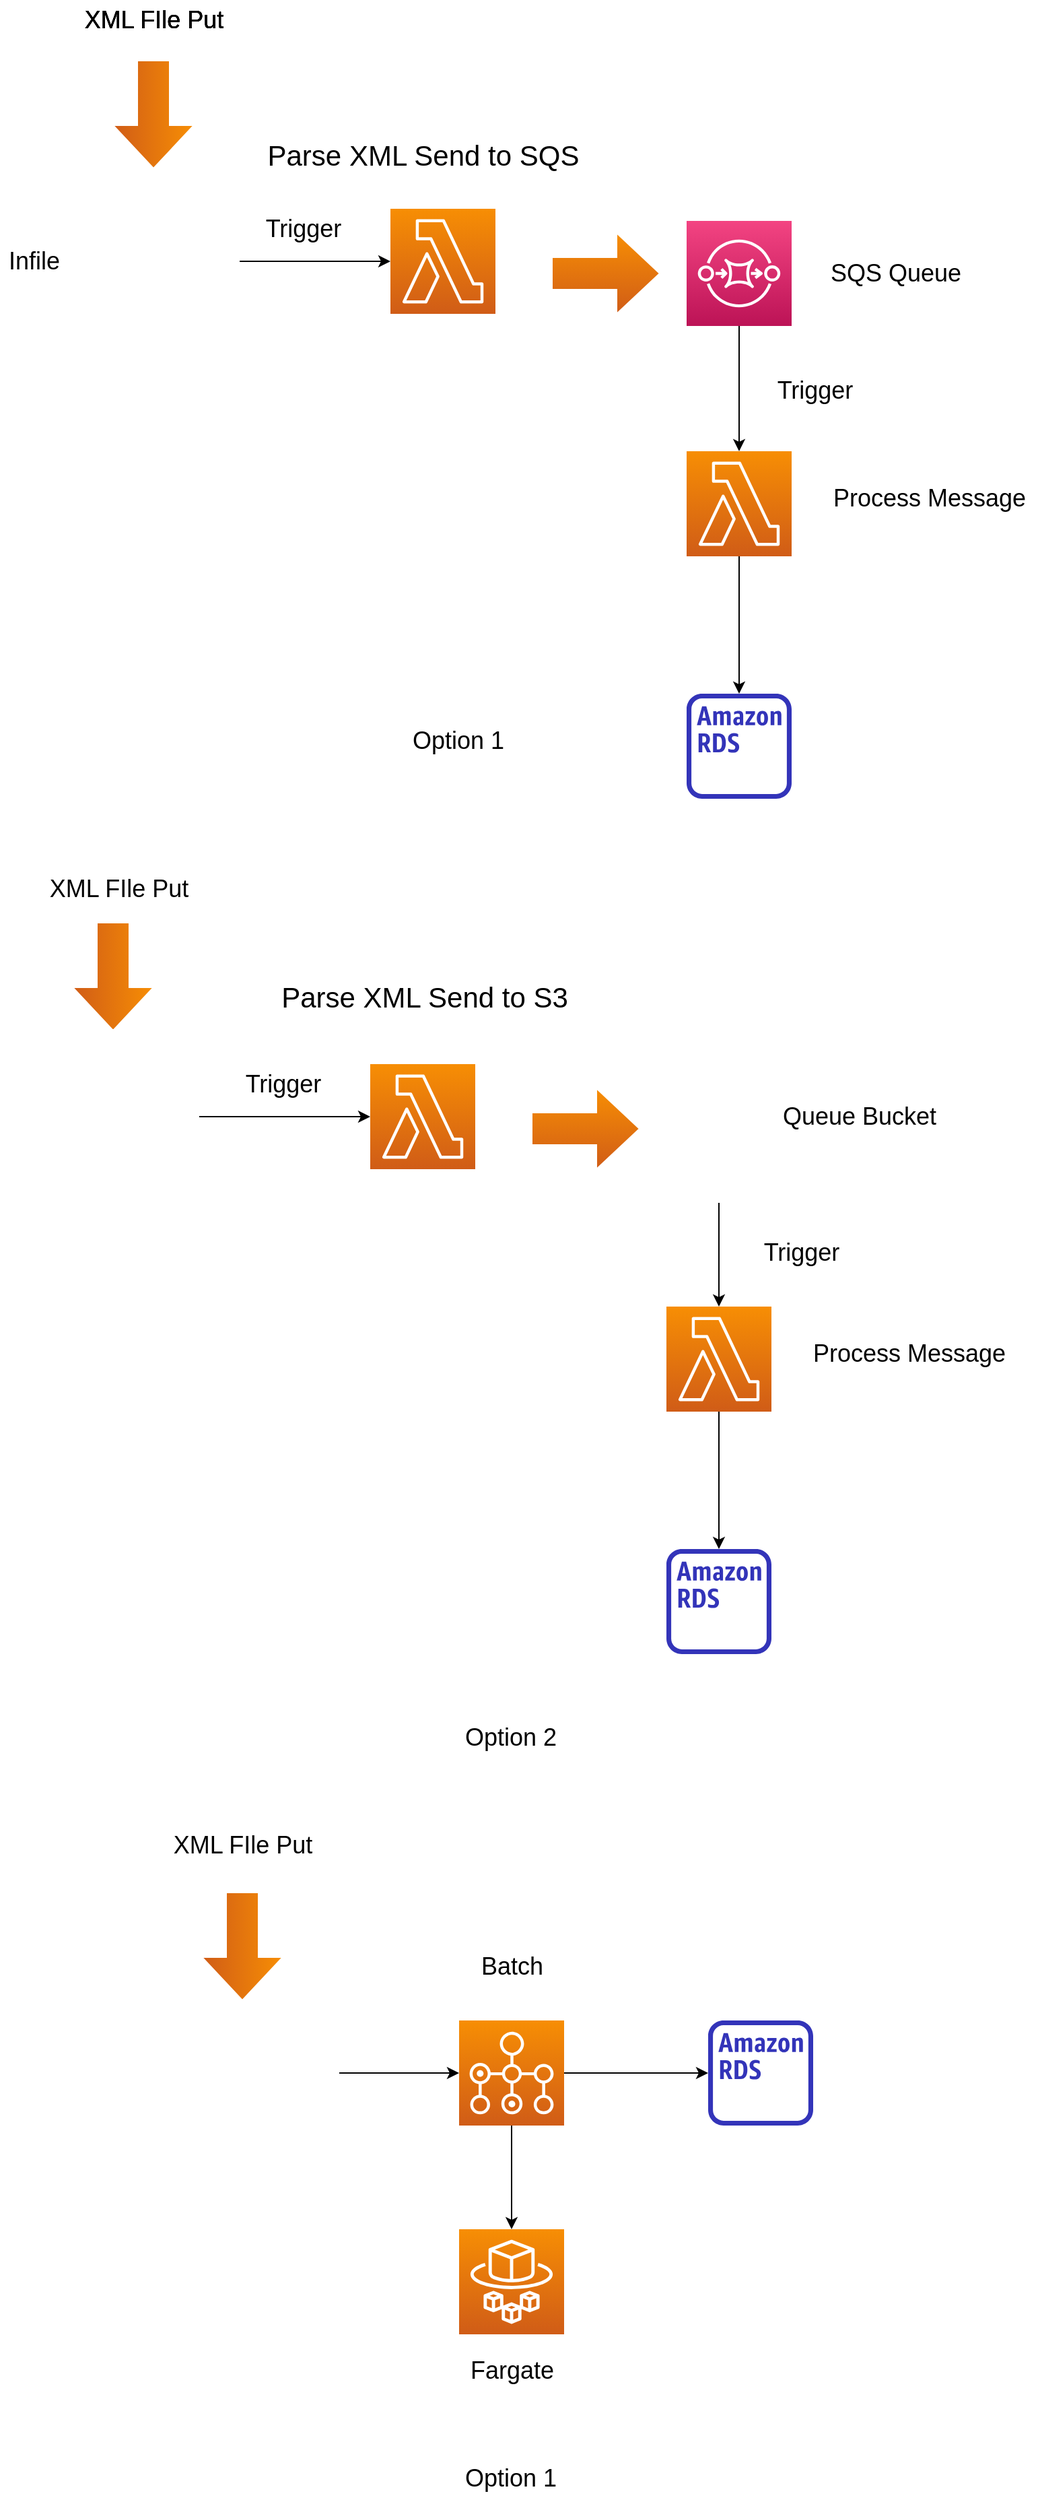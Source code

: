<mxfile version="13.9.7" type="github">
  <diagram id="dNbaIeBrV-9rgh9Ormz9" name="Page-1">
    <mxGraphModel dx="1422" dy="762" grid="1" gridSize="10" guides="1" tooltips="1" connect="1" arrows="1" fold="1" page="1" pageScale="1" pageWidth="850" pageHeight="1100" math="0" shadow="0">
      <root>
        <mxCell id="0" />
        <mxCell id="1" parent="0" />
        <mxCell id="gN3dFFLg4LB784GI42-n-17" value="" style="edgeStyle=orthogonalEdgeStyle;rounded=0;orthogonalLoop=1;jettySize=auto;html=1;" parent="1" source="gN3dFFLg4LB784GI42-n-1" target="gN3dFFLg4LB784GI42-n-9" edge="1">
          <mxGeometry relative="1" as="geometry" />
        </mxCell>
        <mxCell id="gN3dFFLg4LB784GI42-n-1" value="" style="points=[[0,0,0],[0.25,0,0],[0.5,0,0],[0.75,0,0],[1,0,0],[0,1,0],[0.25,1,0],[0.5,1,0],[0.75,1,0],[1,1,0],[0,0.25,0],[0,0.5,0],[0,0.75,0],[1,0.25,0],[1,0.5,0],[1,0.75,0]];outlineConnect=0;fontColor=#232F3E;gradientColor=#F78E04;gradientDirection=north;fillColor=#D05C17;strokeColor=#ffffff;dashed=0;verticalLabelPosition=bottom;verticalAlign=top;align=center;html=1;fontSize=12;fontStyle=0;aspect=fixed;shape=mxgraph.aws4.resourceIcon;resIcon=mxgraph.aws4.lambda;" parent="1" vertex="1">
          <mxGeometry x="540" y="440" width="78" height="78" as="geometry" />
        </mxCell>
        <mxCell id="gN3dFFLg4LB784GI42-n-2" value="" style="points=[[0,0,0],[0.25,0,0],[0.5,0,0],[0.75,0,0],[1,0,0],[0,1,0],[0.25,1,0],[0.5,1,0],[0.75,1,0],[1,1,0],[0,0.25,0],[0,0.5,0],[0,0.75,0],[1,0.25,0],[1,0.5,0],[1,0.75,0]];outlineConnect=0;fontColor=#232F3E;gradientColor=#F78E04;gradientDirection=north;fillColor=#D05C17;strokeColor=#ffffff;dashed=0;verticalLabelPosition=bottom;verticalAlign=top;align=center;html=1;fontSize=12;fontStyle=0;aspect=fixed;shape=mxgraph.aws4.resourceIcon;resIcon=mxgraph.aws4.lambda;" parent="1" vertex="1">
          <mxGeometry x="320" y="260" width="78" height="78" as="geometry" />
        </mxCell>
        <mxCell id="gN3dFFLg4LB784GI42-n-16" value="" style="edgeStyle=orthogonalEdgeStyle;rounded=0;orthogonalLoop=1;jettySize=auto;html=1;" parent="1" source="gN3dFFLg4LB784GI42-n-4" target="gN3dFFLg4LB784GI42-n-1" edge="1">
          <mxGeometry relative="1" as="geometry" />
        </mxCell>
        <mxCell id="gN3dFFLg4LB784GI42-n-4" value="" style="points=[[0,0,0],[0.25,0,0],[0.5,0,0],[0.75,0,0],[1,0,0],[0,1,0],[0.25,1,0],[0.5,1,0],[0.75,1,0],[1,1,0],[0,0.25,0],[0,0.5,0],[0,0.75,0],[1,0.25,0],[1,0.5,0],[1,0.75,0]];outlineConnect=0;fontColor=#232F3E;gradientColor=#F34482;gradientDirection=north;fillColor=#BC1356;strokeColor=#ffffff;dashed=0;verticalLabelPosition=bottom;verticalAlign=top;align=center;html=1;fontSize=12;fontStyle=0;aspect=fixed;shape=mxgraph.aws4.resourceIcon;resIcon=mxgraph.aws4.sqs;" parent="1" vertex="1">
          <mxGeometry x="540" y="269" width="78" height="78" as="geometry" />
        </mxCell>
        <mxCell id="gN3dFFLg4LB784GI42-n-15" value="" style="edgeStyle=orthogonalEdgeStyle;rounded=0;orthogonalLoop=1;jettySize=auto;html=1;" parent="1" source="gN3dFFLg4LB784GI42-n-8" target="gN3dFFLg4LB784GI42-n-2" edge="1">
          <mxGeometry relative="1" as="geometry" />
        </mxCell>
        <mxCell id="gN3dFFLg4LB784GI42-n-8" value="" style="shape=image;html=1;verticalAlign=top;verticalLabelPosition=bottom;labelBackgroundColor=#ffffff;imageAspect=0;aspect=fixed;image=https://cdn2.iconfinder.com/data/icons/amazon-aws-stencils/100/Storage__Content_Delivery_Amazon_S3_Bucket-128.png" parent="1" vertex="1">
          <mxGeometry x="80" y="235" width="128" height="128" as="geometry" />
        </mxCell>
        <mxCell id="gN3dFFLg4LB784GI42-n-9" value="" style="outlineConnect=0;fontColor=#232F3E;gradientColor=none;fillColor=#3334B9;strokeColor=none;dashed=0;verticalLabelPosition=bottom;verticalAlign=top;align=center;html=1;fontSize=12;fontStyle=0;aspect=fixed;pointerEvents=1;shape=mxgraph.aws4.rds_instance_alt;" parent="1" vertex="1">
          <mxGeometry x="540" y="620" width="78" height="78" as="geometry" />
        </mxCell>
        <mxCell id="gN3dFFLg4LB784GI42-n-12" value="" style="shape=singleArrow;whiteSpace=wrap;html=1;arrowWidth=0.4;arrowSize=0.4;dashed=0;fontColor=#232F3E;fontStyle=0;verticalAlign=top;strokeColor=#ffffff;fillColor=#D05C17;gradientColor=#F78E04;gradientDirection=north;" parent="1" vertex="1">
          <mxGeometry x="440" y="278" width="80" height="60" as="geometry" />
        </mxCell>
        <mxCell id="gN3dFFLg4LB784GI42-n-21" value="" style="shape=singleArrow;whiteSpace=wrap;html=1;arrowWidth=0.4;arrowSize=0.4;dashed=0;fontColor=#232F3E;fontStyle=0;verticalAlign=top;strokeColor=#ffffff;fillColor=#D05C17;gradientColor=#F78E04;gradientDirection=north;rotation=90;" parent="1" vertex="1">
          <mxGeometry x="104" y="160" width="80" height="60" as="geometry" />
        </mxCell>
        <mxCell id="NtnSZmsTPRI2J6ae220_-1" value="XML FIle Put" style="text;html=1;align=center;verticalAlign=middle;resizable=0;points=[];autosize=1;fontSize=18;" vertex="1" parent="1">
          <mxGeometry x="84" y="105" width="120" height="30" as="geometry" />
        </mxCell>
        <mxCell id="NtnSZmsTPRI2J6ae220_-2" value="Parse XML Send to SQS " style="text;html=1;align=center;verticalAlign=middle;resizable=0;points=[];autosize=1;fontSize=21;" vertex="1" parent="1">
          <mxGeometry x="219" y="205" width="250" height="30" as="geometry" />
        </mxCell>
        <mxCell id="NtnSZmsTPRI2J6ae220_-3" value="SQS Queue" style="text;html=1;align=center;verticalAlign=middle;resizable=0;points=[];autosize=1;fontSize=18;" vertex="1" parent="1">
          <mxGeometry x="640" y="293" width="110" height="30" as="geometry" />
        </mxCell>
        <mxCell id="NtnSZmsTPRI2J6ae220_-5" value="Trigger" style="text;html=1;align=center;verticalAlign=middle;resizable=0;points=[];autosize=1;fontSize=18;" vertex="1" parent="1">
          <mxGeometry x="220" y="260" width="70" height="30" as="geometry" />
        </mxCell>
        <mxCell id="NtnSZmsTPRI2J6ae220_-6" value="Trigger" style="text;html=1;align=center;verticalAlign=middle;resizable=0;points=[];autosize=1;fontSize=18;" vertex="1" parent="1">
          <mxGeometry x="600" y="380" width="70" height="30" as="geometry" />
        </mxCell>
        <mxCell id="NtnSZmsTPRI2J6ae220_-7" value="Process Message" style="text;html=1;align=center;verticalAlign=middle;resizable=0;points=[];autosize=1;fontSize=18;" vertex="1" parent="1">
          <mxGeometry x="640" y="460" width="160" height="30" as="geometry" />
        </mxCell>
        <mxCell id="NtnSZmsTPRI2J6ae220_-9" value="" style="edgeStyle=orthogonalEdgeStyle;rounded=0;orthogonalLoop=1;jettySize=auto;html=1;" edge="1" parent="1" source="NtnSZmsTPRI2J6ae220_-10" target="NtnSZmsTPRI2J6ae220_-16">
          <mxGeometry relative="1" as="geometry" />
        </mxCell>
        <mxCell id="NtnSZmsTPRI2J6ae220_-10" value="" style="points=[[0,0,0],[0.25,0,0],[0.5,0,0],[0.75,0,0],[1,0,0],[0,1,0],[0.25,1,0],[0.5,1,0],[0.75,1,0],[1,1,0],[0,0.25,0],[0,0.5,0],[0,0.75,0],[1,0.25,0],[1,0.5,0],[1,0.75,0]];outlineConnect=0;fontColor=#232F3E;gradientColor=#F78E04;gradientDirection=north;fillColor=#D05C17;strokeColor=#ffffff;dashed=0;verticalLabelPosition=bottom;verticalAlign=top;align=center;html=1;fontSize=12;fontStyle=0;aspect=fixed;shape=mxgraph.aws4.resourceIcon;resIcon=mxgraph.aws4.lambda;" vertex="1" parent="1">
          <mxGeometry x="525" y="1075" width="78" height="78" as="geometry" />
        </mxCell>
        <mxCell id="NtnSZmsTPRI2J6ae220_-11" value="" style="points=[[0,0,0],[0.25,0,0],[0.5,0,0],[0.75,0,0],[1,0,0],[0,1,0],[0.25,1,0],[0.5,1,0],[0.75,1,0],[1,1,0],[0,0.25,0],[0,0.5,0],[0,0.75,0],[1,0.25,0],[1,0.5,0],[1,0.75,0]];outlineConnect=0;fontColor=#232F3E;gradientColor=#F78E04;gradientDirection=north;fillColor=#D05C17;strokeColor=#ffffff;dashed=0;verticalLabelPosition=bottom;verticalAlign=top;align=center;html=1;fontSize=12;fontStyle=0;aspect=fixed;shape=mxgraph.aws4.resourceIcon;resIcon=mxgraph.aws4.lambda;" vertex="1" parent="1">
          <mxGeometry x="305" y="895" width="78" height="78" as="geometry" />
        </mxCell>
        <mxCell id="NtnSZmsTPRI2J6ae220_-14" value="" style="edgeStyle=orthogonalEdgeStyle;rounded=0;orthogonalLoop=1;jettySize=auto;html=1;" edge="1" parent="1" source="NtnSZmsTPRI2J6ae220_-15" target="NtnSZmsTPRI2J6ae220_-11">
          <mxGeometry relative="1" as="geometry" />
        </mxCell>
        <mxCell id="NtnSZmsTPRI2J6ae220_-15" value="" style="shape=image;html=1;verticalAlign=top;verticalLabelPosition=bottom;labelBackgroundColor=#ffffff;imageAspect=0;aspect=fixed;image=https://cdn2.iconfinder.com/data/icons/amazon-aws-stencils/100/Storage__Content_Delivery_Amazon_S3_Bucket-128.png" vertex="1" parent="1">
          <mxGeometry x="50" y="870" width="128" height="128" as="geometry" />
        </mxCell>
        <mxCell id="NtnSZmsTPRI2J6ae220_-16" value="" style="outlineConnect=0;fontColor=#232F3E;gradientColor=none;fillColor=#3334B9;strokeColor=none;dashed=0;verticalLabelPosition=bottom;verticalAlign=top;align=center;html=1;fontSize=12;fontStyle=0;aspect=fixed;pointerEvents=1;shape=mxgraph.aws4.rds_instance_alt;" vertex="1" parent="1">
          <mxGeometry x="525" y="1255" width="78" height="78" as="geometry" />
        </mxCell>
        <mxCell id="NtnSZmsTPRI2J6ae220_-17" value="" style="shape=singleArrow;whiteSpace=wrap;html=1;arrowWidth=0.4;arrowSize=0.4;dashed=0;fontColor=#232F3E;fontStyle=0;verticalAlign=top;strokeColor=#ffffff;fillColor=#D05C17;gradientColor=#F78E04;gradientDirection=north;" vertex="1" parent="1">
          <mxGeometry x="425" y="913" width="80" height="60" as="geometry" />
        </mxCell>
        <mxCell id="NtnSZmsTPRI2J6ae220_-18" value="Parse XML Send to S3 " style="text;html=1;align=center;verticalAlign=middle;resizable=0;points=[];autosize=1;fontSize=21;" vertex="1" parent="1">
          <mxGeometry x="230" y="830" width="230" height="30" as="geometry" />
        </mxCell>
        <mxCell id="NtnSZmsTPRI2J6ae220_-19" value="Queue Bucket" style="text;html=1;align=center;verticalAlign=middle;resizable=0;points=[];autosize=1;fontSize=18;" vertex="1" parent="1">
          <mxGeometry x="603" y="919" width="130" height="30" as="geometry" />
        </mxCell>
        <mxCell id="NtnSZmsTPRI2J6ae220_-20" value="Trigger" style="text;html=1;align=center;verticalAlign=middle;resizable=0;points=[];autosize=1;fontSize=18;" vertex="1" parent="1">
          <mxGeometry x="205" y="895" width="70" height="30" as="geometry" />
        </mxCell>
        <mxCell id="NtnSZmsTPRI2J6ae220_-21" value="Trigger" style="text;html=1;align=center;verticalAlign=middle;resizable=0;points=[];autosize=1;fontSize=18;" vertex="1" parent="1">
          <mxGeometry x="590" y="1020" width="70" height="30" as="geometry" />
        </mxCell>
        <mxCell id="NtnSZmsTPRI2J6ae220_-22" value="Process Message" style="text;html=1;align=center;verticalAlign=middle;resizable=0;points=[];autosize=1;fontSize=18;" vertex="1" parent="1">
          <mxGeometry x="625" y="1095" width="160" height="30" as="geometry" />
        </mxCell>
        <mxCell id="NtnSZmsTPRI2J6ae220_-32" value="" style="edgeStyle=orthogonalEdgeStyle;rounded=0;orthogonalLoop=1;jettySize=auto;html=1;fontSize=18;" edge="1" parent="1" source="NtnSZmsTPRI2J6ae220_-23" target="NtnSZmsTPRI2J6ae220_-10">
          <mxGeometry relative="1" as="geometry" />
        </mxCell>
        <mxCell id="NtnSZmsTPRI2J6ae220_-23" value="" style="shape=image;html=1;verticalAlign=top;verticalLabelPosition=bottom;labelBackgroundColor=#ffffff;imageAspect=0;aspect=fixed;image=https://cdn2.iconfinder.com/data/icons/amazon-aws-stencils/100/Storage__Content_Delivery_Amazon_S3_Bucket-128.png" vertex="1" parent="1">
          <mxGeometry x="500" y="870" width="128" height="128" as="geometry" />
        </mxCell>
        <mxCell id="NtnSZmsTPRI2J6ae220_-35" value="Infile" style="text;html=1;align=center;verticalAlign=middle;resizable=0;points=[];autosize=1;fontSize=18;" vertex="1" parent="1">
          <mxGeometry x="30" y="284" width="50" height="30" as="geometry" />
        </mxCell>
        <mxCell id="NtnSZmsTPRI2J6ae220_-36" value="XML FIle Put" style="text;html=1;align=center;verticalAlign=middle;resizable=0;points=[];autosize=1;fontSize=18;" vertex="1" parent="1">
          <mxGeometry x="84" y="105" width="120" height="30" as="geometry" />
        </mxCell>
        <mxCell id="NtnSZmsTPRI2J6ae220_-37" value="" style="shape=singleArrow;whiteSpace=wrap;html=1;arrowWidth=0.4;arrowSize=0.4;dashed=0;fontColor=#232F3E;fontStyle=0;verticalAlign=top;strokeColor=#ffffff;fillColor=#D05C17;gradientColor=#F78E04;gradientDirection=north;rotation=90;" vertex="1" parent="1">
          <mxGeometry x="104" y="160" width="80" height="60" as="geometry" />
        </mxCell>
        <mxCell id="NtnSZmsTPRI2J6ae220_-38" value="" style="shape=singleArrow;whiteSpace=wrap;html=1;arrowWidth=0.4;arrowSize=0.4;dashed=0;fontColor=#232F3E;fontStyle=0;verticalAlign=top;strokeColor=#ffffff;fillColor=#D05C17;gradientColor=#F78E04;gradientDirection=north;rotation=90;" vertex="1" parent="1">
          <mxGeometry x="104" y="160" width="80" height="60" as="geometry" />
        </mxCell>
        <mxCell id="NtnSZmsTPRI2J6ae220_-39" value="XML FIle Put" style="text;html=1;align=center;verticalAlign=middle;resizable=0;points=[];autosize=1;fontSize=18;" vertex="1" parent="1">
          <mxGeometry x="84" y="105" width="120" height="30" as="geometry" />
        </mxCell>
        <mxCell id="NtnSZmsTPRI2J6ae220_-40" value="XML FIle Put" style="text;html=1;align=center;verticalAlign=middle;resizable=0;points=[];autosize=1;fontSize=18;" vertex="1" parent="1">
          <mxGeometry x="84" y="105" width="120" height="30" as="geometry" />
        </mxCell>
        <mxCell id="NtnSZmsTPRI2J6ae220_-41" value="" style="shape=singleArrow;whiteSpace=wrap;html=1;arrowWidth=0.4;arrowSize=0.4;dashed=0;fontColor=#232F3E;fontStyle=0;verticalAlign=top;strokeColor=#ffffff;fillColor=#D05C17;gradientColor=#F78E04;gradientDirection=north;rotation=90;" vertex="1" parent="1">
          <mxGeometry x="104" y="160" width="80" height="60" as="geometry" />
        </mxCell>
        <mxCell id="NtnSZmsTPRI2J6ae220_-42" value="" style="shape=singleArrow;whiteSpace=wrap;html=1;arrowWidth=0.4;arrowSize=0.4;dashed=0;fontColor=#232F3E;fontStyle=0;verticalAlign=top;strokeColor=#ffffff;fillColor=#D05C17;gradientColor=#F78E04;gradientDirection=north;rotation=90;" vertex="1" parent="1">
          <mxGeometry x="74" y="800" width="80" height="60" as="geometry" />
        </mxCell>
        <mxCell id="NtnSZmsTPRI2J6ae220_-43" value="XML FIle Put" style="text;html=1;align=center;verticalAlign=middle;resizable=0;points=[];autosize=1;fontSize=18;" vertex="1" parent="1">
          <mxGeometry x="58" y="750" width="120" height="30" as="geometry" />
        </mxCell>
        <mxCell id="NtnSZmsTPRI2J6ae220_-52" style="edgeStyle=orthogonalEdgeStyle;rounded=0;orthogonalLoop=1;jettySize=auto;html=1;fontSize=18;" edge="1" parent="1" source="NtnSZmsTPRI2J6ae220_-44" target="NtnSZmsTPRI2J6ae220_-51">
          <mxGeometry relative="1" as="geometry" />
        </mxCell>
        <mxCell id="NtnSZmsTPRI2J6ae220_-54" value="" style="edgeStyle=orthogonalEdgeStyle;rounded=0;orthogonalLoop=1;jettySize=auto;html=1;fontSize=18;" edge="1" parent="1" source="NtnSZmsTPRI2J6ae220_-44" target="NtnSZmsTPRI2J6ae220_-53">
          <mxGeometry relative="1" as="geometry" />
        </mxCell>
        <mxCell id="NtnSZmsTPRI2J6ae220_-44" value="" style="outlineConnect=0;fontColor=#232F3E;gradientColor=#F78E04;gradientDirection=north;fillColor=#D05C17;strokeColor=#ffffff;dashed=0;verticalLabelPosition=bottom;verticalAlign=top;align=center;html=1;fontSize=12;fontStyle=0;aspect=fixed;shape=mxgraph.aws4.resourceIcon;resIcon=mxgraph.aws4.batch;" vertex="1" parent="1">
          <mxGeometry x="371" y="1605" width="78" height="78" as="geometry" />
        </mxCell>
        <mxCell id="NtnSZmsTPRI2J6ae220_-50" style="edgeStyle=orthogonalEdgeStyle;rounded=0;orthogonalLoop=1;jettySize=auto;html=1;fontSize=18;" edge="1" parent="1" source="NtnSZmsTPRI2J6ae220_-45" target="NtnSZmsTPRI2J6ae220_-44">
          <mxGeometry relative="1" as="geometry" />
        </mxCell>
        <mxCell id="NtnSZmsTPRI2J6ae220_-45" value="" style="shape=image;html=1;verticalAlign=top;verticalLabelPosition=bottom;labelBackgroundColor=#ffffff;imageAspect=0;aspect=fixed;image=https://cdn2.iconfinder.com/data/icons/amazon-aws-stencils/100/Storage__Content_Delivery_Amazon_S3_Bucket-128.png" vertex="1" parent="1">
          <mxGeometry x="154" y="1580" width="128" height="128" as="geometry" />
        </mxCell>
        <mxCell id="NtnSZmsTPRI2J6ae220_-46" value="" style="shape=singleArrow;whiteSpace=wrap;html=1;arrowWidth=0.4;arrowSize=0.4;dashed=0;fontColor=#232F3E;fontStyle=0;verticalAlign=top;strokeColor=#ffffff;fillColor=#D05C17;gradientColor=#F78E04;gradientDirection=north;rotation=90;" vertex="1" parent="1">
          <mxGeometry x="170" y="1520" width="80" height="60" as="geometry" />
        </mxCell>
        <mxCell id="NtnSZmsTPRI2J6ae220_-47" value="XML FIle Put" style="text;html=1;align=center;verticalAlign=middle;resizable=0;points=[];autosize=1;fontSize=18;" vertex="1" parent="1">
          <mxGeometry x="150" y="1460" width="120" height="30" as="geometry" />
        </mxCell>
        <mxCell id="NtnSZmsTPRI2J6ae220_-51" value="" style="outlineConnect=0;fontColor=#232F3E;gradientColor=none;fillColor=#3334B9;strokeColor=none;dashed=0;verticalLabelPosition=bottom;verticalAlign=top;align=center;html=1;fontSize=12;fontStyle=0;aspect=fixed;pointerEvents=1;shape=mxgraph.aws4.rds_instance_alt;" vertex="1" parent="1">
          <mxGeometry x="556" y="1605" width="78" height="78" as="geometry" />
        </mxCell>
        <mxCell id="NtnSZmsTPRI2J6ae220_-53" value="" style="outlineConnect=0;fontColor=#232F3E;gradientColor=#F78E04;gradientDirection=north;fillColor=#D05C17;strokeColor=#ffffff;dashed=0;verticalLabelPosition=bottom;verticalAlign=top;align=center;html=1;fontSize=12;fontStyle=0;aspect=fixed;shape=mxgraph.aws4.resourceIcon;resIcon=mxgraph.aws4.fargate;" vertex="1" parent="1">
          <mxGeometry x="371" y="1760" width="78" height="78" as="geometry" />
        </mxCell>
        <mxCell id="NtnSZmsTPRI2J6ae220_-55" value="Batch " style="text;html=1;align=center;verticalAlign=middle;resizable=0;points=[];autosize=1;fontSize=18;" vertex="1" parent="1">
          <mxGeometry x="380" y="1550" width="60" height="30" as="geometry" />
        </mxCell>
        <mxCell id="NtnSZmsTPRI2J6ae220_-56" value="Fargate" style="text;html=1;align=center;verticalAlign=middle;resizable=0;points=[];autosize=1;fontSize=18;" vertex="1" parent="1">
          <mxGeometry x="370" y="1850" width="80" height="30" as="geometry" />
        </mxCell>
        <mxCell id="NtnSZmsTPRI2J6ae220_-57" value="Option 1" style="text;html=1;align=center;verticalAlign=middle;resizable=0;points=[];autosize=1;fontSize=18;" vertex="1" parent="1">
          <mxGeometry x="369" y="1930" width="80" height="30" as="geometry" />
        </mxCell>
        <mxCell id="NtnSZmsTPRI2J6ae220_-58" value="Option 2" style="text;html=1;align=center;verticalAlign=middle;resizable=0;points=[];autosize=1;fontSize=18;" vertex="1" parent="1">
          <mxGeometry x="369" y="1380" width="80" height="30" as="geometry" />
        </mxCell>
        <mxCell id="NtnSZmsTPRI2J6ae220_-59" value="Option 1" style="text;html=1;align=center;verticalAlign=middle;resizable=0;points=[];autosize=1;fontSize=18;" vertex="1" parent="1">
          <mxGeometry x="330" y="640" width="80" height="30" as="geometry" />
        </mxCell>
      </root>
    </mxGraphModel>
  </diagram>
</mxfile>
